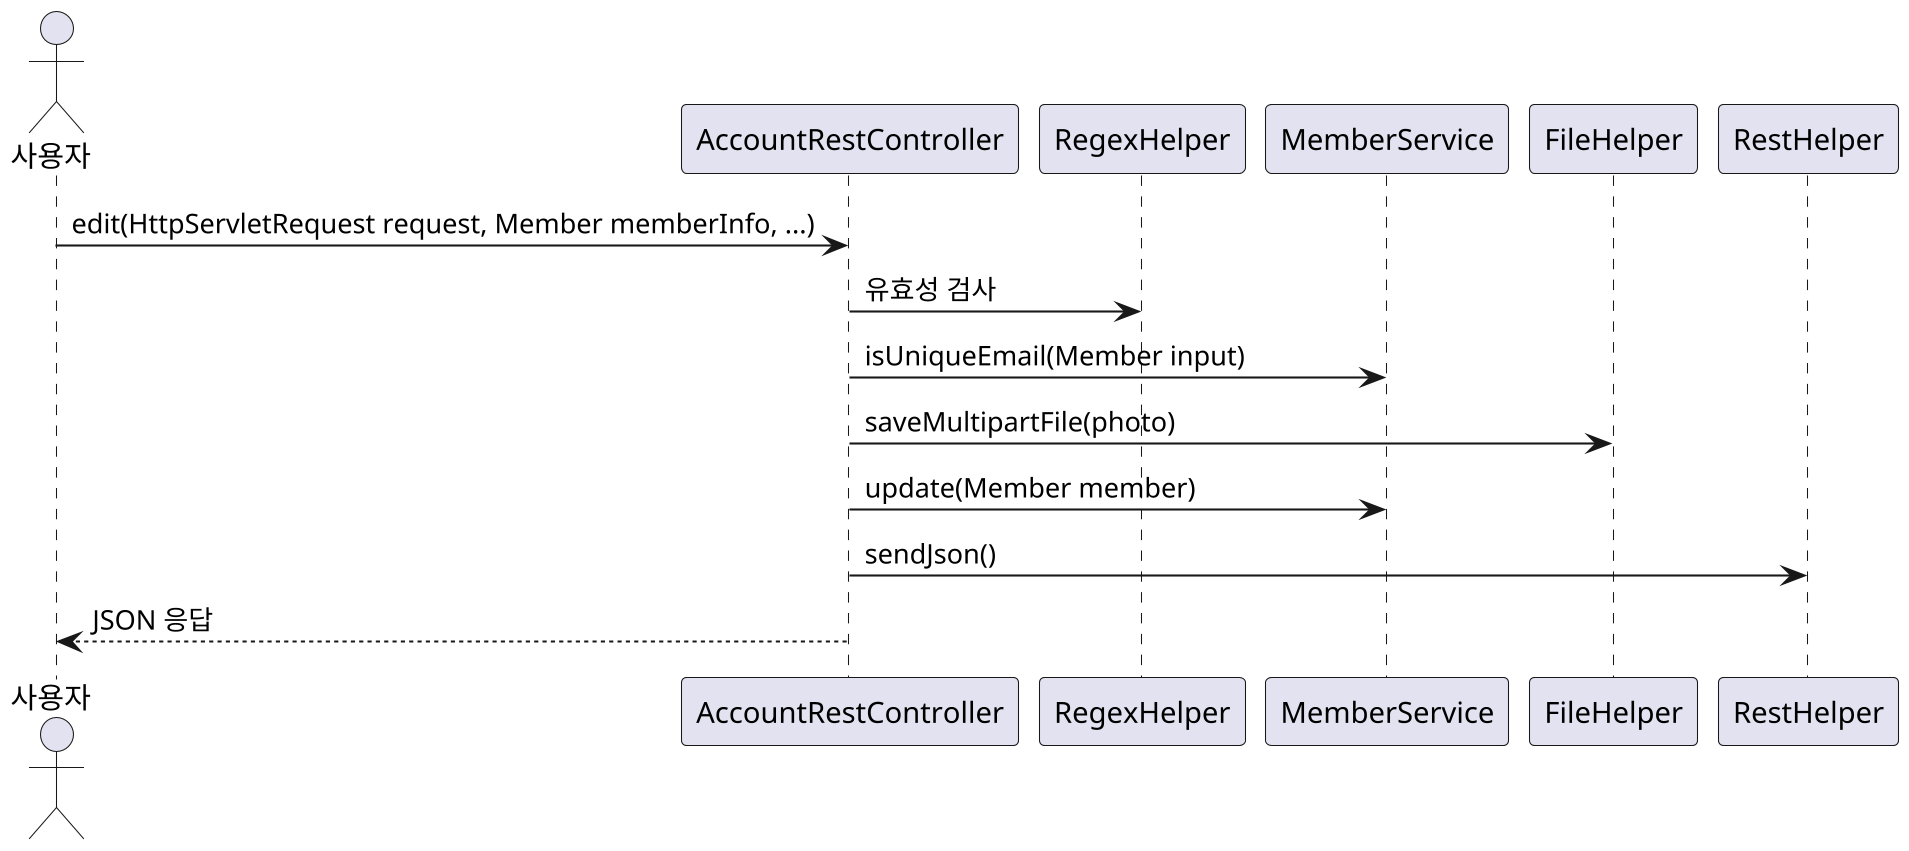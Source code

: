 @startuml
skinparam dpi 200
actor 사용자
participant AccountRestController
participant RegexHelper
participant MemberService
participant FileHelper
participant RestHelper

사용자 -> AccountRestController : edit(HttpServletRequest request, Member memberInfo, ...)
AccountRestController -> RegexHelper : 유효성 검사
AccountRestController -> MemberService : isUniqueEmail(Member input)
AccountRestController -> FileHelper : saveMultipartFile(photo)
AccountRestController -> MemberService : update(Member member)
AccountRestController -> RestHelper : sendJson()
AccountRestController --> 사용자 : JSON 응답
@enduml
